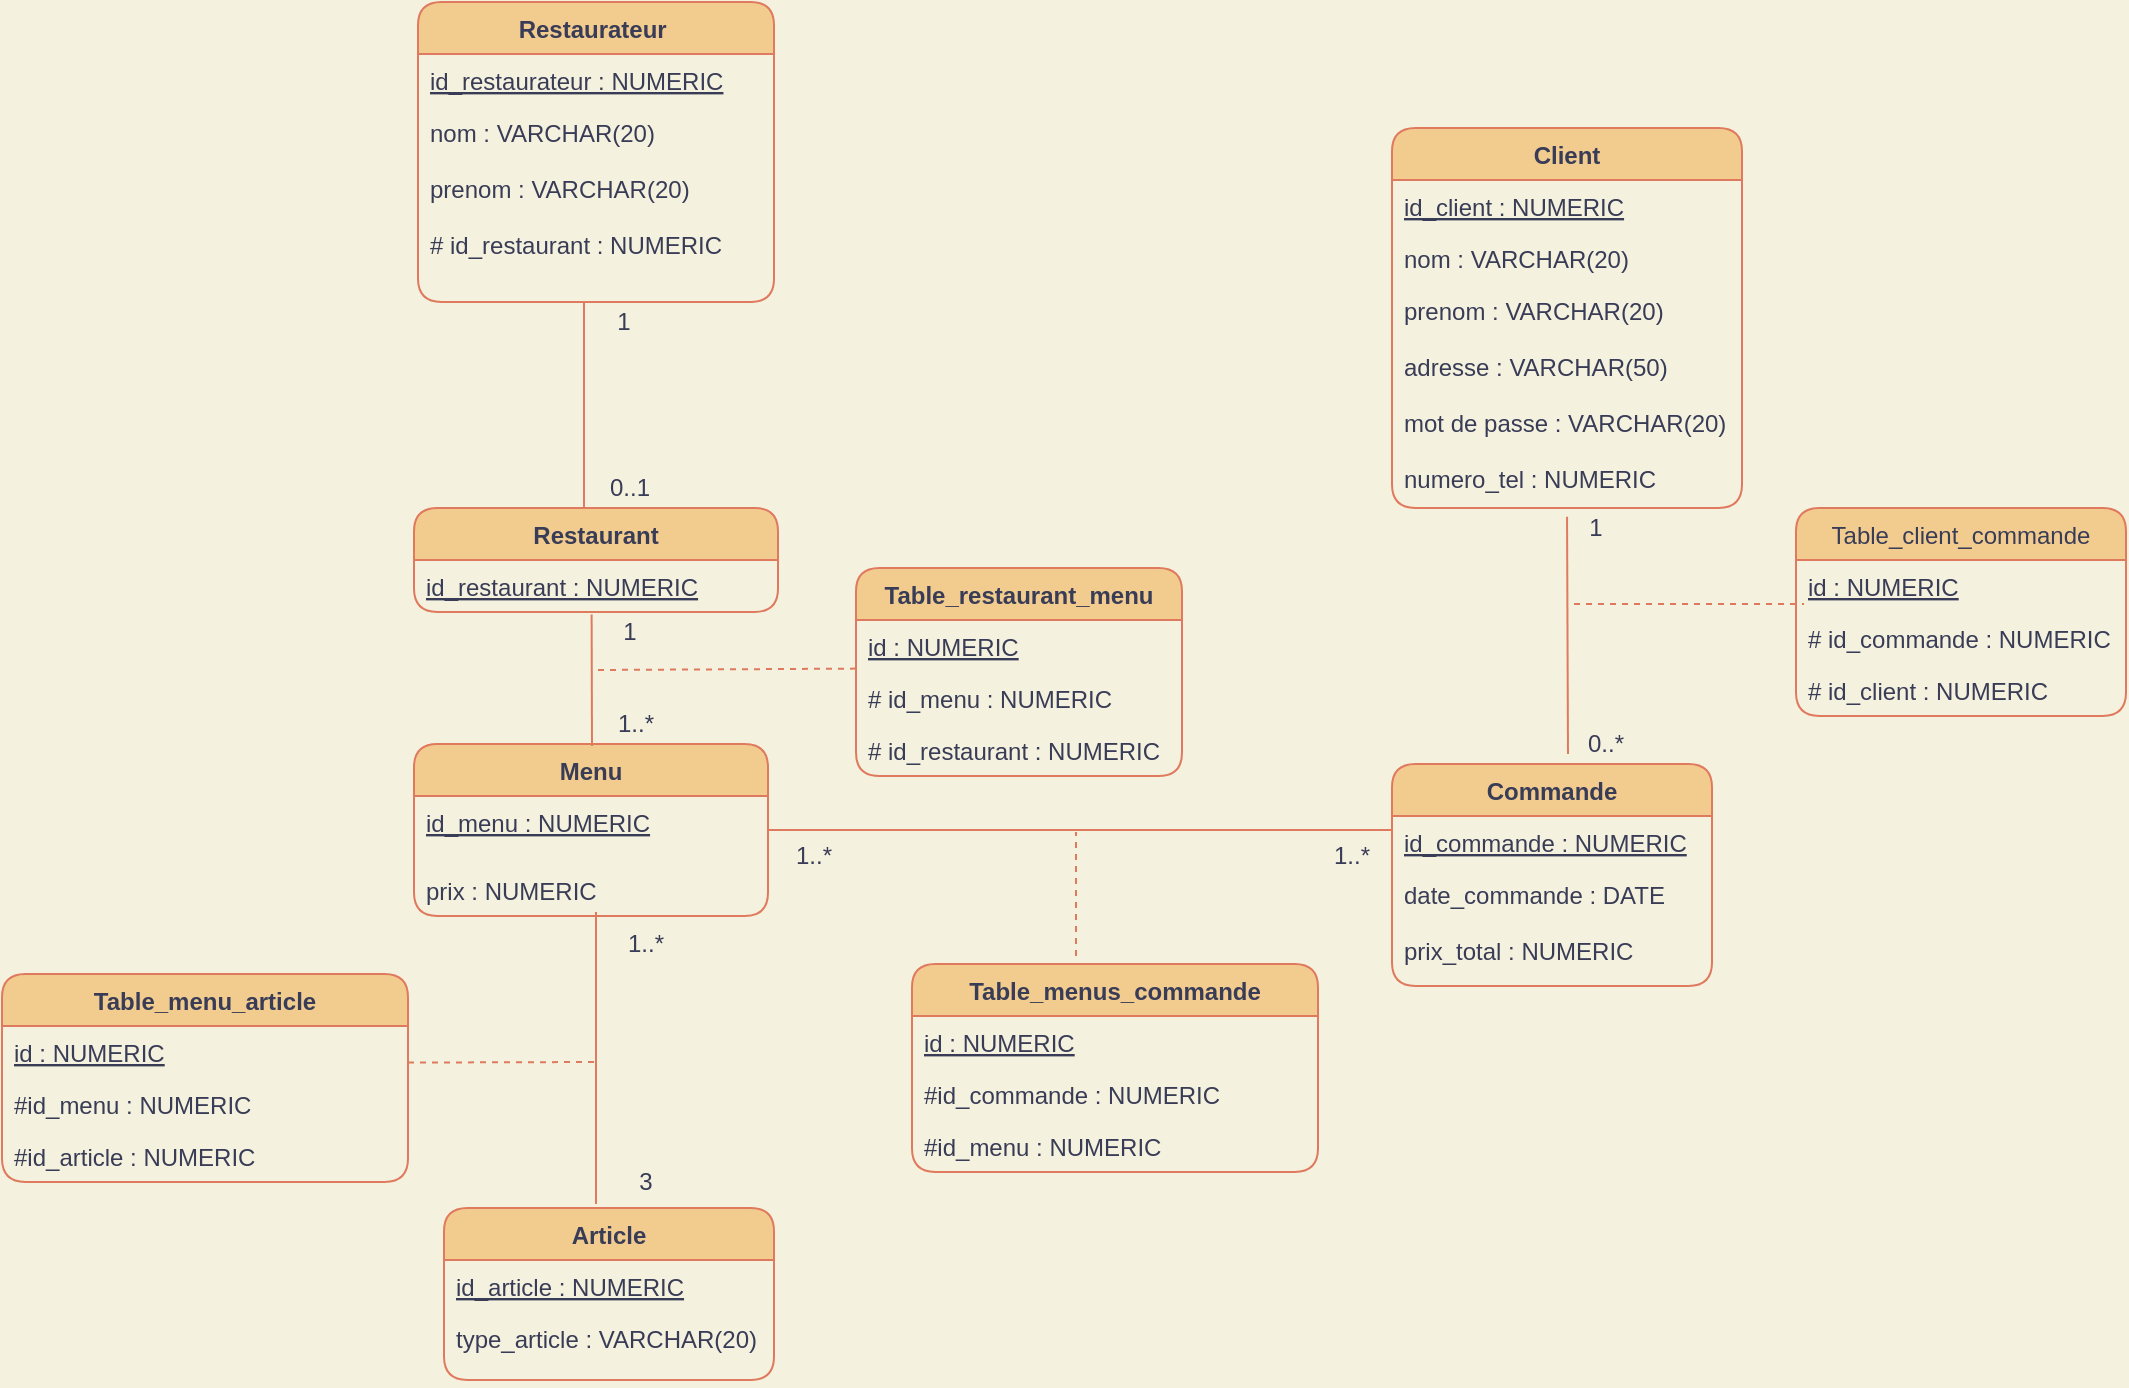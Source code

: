 <mxfile>
    <diagram id="Q9Uin4Dus2TSMiDySBdu" name="Page-1">
        <mxGraphModel dx="1716" dy="590" grid="0" gridSize="10" guides="1" tooltips="1" connect="1" arrows="1" fold="1" page="1" pageScale="1" pageWidth="827" pageHeight="1169" background="#F4F1DE" math="0" shadow="0">
            <root>
                <mxCell id="0"/>
                <mxCell id="1" parent="0"/>
                <mxCell id="2" value="Restaurateur " style="swimlane;fontStyle=1;childLayout=stackLayout;horizontal=1;startSize=26;horizontalStack=0;resizeParent=1;resizeParentMax=0;resizeLast=0;collapsible=1;marginBottom=0;fillColor=#F2CC8F;strokeColor=#E07A5F;fontColor=#393C56;rounded=1;" parent="1" vertex="1">
                    <mxGeometry x="71" y="104" width="178" height="150" as="geometry"/>
                </mxCell>
                <mxCell id="3" value="id_restaurateur : NUMERIC" style="text;strokeColor=none;fillColor=none;align=left;verticalAlign=top;spacingLeft=4;spacingRight=4;overflow=hidden;rotatable=0;points=[[0,0.5],[1,0.5]];portConstraint=eastwest;fontStyle=4;fontColor=#393C56;rounded=1;" parent="2" vertex="1">
                    <mxGeometry y="26" width="178" height="26" as="geometry"/>
                </mxCell>
                <mxCell id="4" value="nom : VARCHAR(20)&#10;&#10;prenom : VARCHAR(20)&#10;&#10;# id_restaurant : NUMERIC" style="text;strokeColor=none;fillColor=none;align=left;verticalAlign=top;spacingLeft=4;spacingRight=4;overflow=hidden;rotatable=0;points=[[0,0.5],[1,0.5]];portConstraint=eastwest;fontColor=#393C56;rounded=1;" parent="2" vertex="1">
                    <mxGeometry y="52" width="178" height="98" as="geometry"/>
                </mxCell>
                <mxCell id="6" value="Client" style="swimlane;fontStyle=1;childLayout=stackLayout;horizontal=1;startSize=26;horizontalStack=0;resizeParent=1;resizeParentMax=0;resizeLast=0;collapsible=1;marginBottom=0;fillColor=#F2CC8F;strokeColor=#E07A5F;fontColor=#393C56;rounded=1;" parent="1" vertex="1">
                    <mxGeometry x="558" y="167" width="175" height="190" as="geometry"/>
                </mxCell>
                <mxCell id="7" value="id_client : NUMERIC" style="text;strokeColor=none;fillColor=none;align=left;verticalAlign=top;spacingLeft=4;spacingRight=4;overflow=hidden;rotatable=0;points=[[0,0.5],[1,0.5]];portConstraint=eastwest;fontStyle=4;fontColor=#393C56;rounded=1;" parent="6" vertex="1">
                    <mxGeometry y="26" width="175" height="26" as="geometry"/>
                </mxCell>
                <mxCell id="8" value="nom : VARCHAR(20)&#10;" style="text;strokeColor=none;fillColor=none;align=left;verticalAlign=top;spacingLeft=4;spacingRight=4;overflow=hidden;rotatable=0;points=[[0,0.5],[1,0.5]];portConstraint=eastwest;fontColor=#393C56;rounded=1;" parent="6" vertex="1">
                    <mxGeometry y="52" width="175" height="26" as="geometry"/>
                </mxCell>
                <mxCell id="9" value="prenom : VARCHAR(20)&#10;&#10;adresse : VARCHAR(50)&#10;&#10;mot de passe : VARCHAR(20)&#10;&#10;numero_tel : NUMERIC" style="text;strokeColor=none;fillColor=none;align=left;verticalAlign=top;spacingLeft=4;spacingRight=4;overflow=hidden;rotatable=0;points=[[0,0.5],[1,0.5]];portConstraint=eastwest;fontColor=#393C56;rounded=1;" parent="6" vertex="1">
                    <mxGeometry y="78" width="175" height="112" as="geometry"/>
                </mxCell>
                <mxCell id="27" value="Commande" style="swimlane;fontStyle=1;childLayout=stackLayout;horizontal=1;startSize=26;horizontalStack=0;resizeParent=1;resizeParentMax=0;resizeLast=0;collapsible=1;marginBottom=0;fillColor=#F2CC8F;strokeColor=#E07A5F;fontColor=#393C56;rounded=1;" parent="1" vertex="1">
                    <mxGeometry x="558" y="485" width="160" height="111" as="geometry"/>
                </mxCell>
                <mxCell id="114" value="id_commande : NUMERIC" style="text;strokeColor=none;fillColor=none;align=left;verticalAlign=top;spacingLeft=4;spacingRight=4;overflow=hidden;rotatable=0;points=[[0,0.5],[1,0.5]];portConstraint=eastwest;fontStyle=4;fontColor=#393C56;rounded=1;" parent="27" vertex="1">
                    <mxGeometry y="26" width="160" height="26" as="geometry"/>
                </mxCell>
                <mxCell id="28" value="date_commande : DATE&#10;&#10;prix_total : NUMERIC&#10;" style="text;strokeColor=none;fillColor=none;align=left;verticalAlign=top;spacingLeft=4;spacingRight=4;overflow=hidden;rotatable=0;points=[[0,0.5],[1,0.5]];portConstraint=eastwest;fontStyle=0;fontColor=#393C56;rounded=1;" parent="27" vertex="1">
                    <mxGeometry y="52" width="160" height="59" as="geometry"/>
                </mxCell>
                <mxCell id="63" value="Menu" style="swimlane;fontStyle=1;childLayout=stackLayout;horizontal=1;startSize=26;horizontalStack=0;resizeParent=1;resizeParentMax=0;resizeLast=0;collapsible=1;marginBottom=0;fillColor=#F2CC8F;strokeColor=#E07A5F;fontColor=#393C56;rounded=1;" parent="1" vertex="1">
                    <mxGeometry x="69" y="475" width="177" height="86" as="geometry"/>
                </mxCell>
                <mxCell id="64" value="id_menu : NUMERIC" style="text;strokeColor=none;fillColor=none;align=left;verticalAlign=top;spacingLeft=4;spacingRight=4;overflow=hidden;rotatable=0;points=[[0,0.5],[1,0.5]];portConstraint=eastwest;fontStyle=4;fontColor=#393C56;rounded=1;" parent="63" vertex="1">
                    <mxGeometry y="26" width="177" height="34" as="geometry"/>
                </mxCell>
                <mxCell id="65" value="prix : NUMERIC" style="text;strokeColor=none;fillColor=none;align=left;verticalAlign=top;spacingLeft=4;spacingRight=4;overflow=hidden;rotatable=0;points=[[0,0.5],[1,0.5]];portConstraint=eastwest;fontColor=#393C56;rounded=1;" parent="63" vertex="1">
                    <mxGeometry y="60" width="177" height="26" as="geometry"/>
                </mxCell>
                <mxCell id="67" value="Article" style="swimlane;fontStyle=1;childLayout=stackLayout;horizontal=1;startSize=26;horizontalStack=0;resizeParent=1;resizeParentMax=0;resizeLast=0;collapsible=1;marginBottom=0;fillColor=#F2CC8F;strokeColor=#E07A5F;fontColor=#393C56;rounded=1;" parent="1" vertex="1">
                    <mxGeometry x="84" y="707" width="165" height="86" as="geometry"/>
                </mxCell>
                <mxCell id="117" value="id_article : NUMERIC" style="text;strokeColor=none;fillColor=none;align=left;verticalAlign=top;spacingLeft=4;spacingRight=4;overflow=hidden;rotatable=0;points=[[0,0.5],[1,0.5]];portConstraint=eastwest;fontStyle=4;fontColor=#393C56;rounded=1;" parent="67" vertex="1">
                    <mxGeometry y="26" width="165" height="26" as="geometry"/>
                </mxCell>
                <mxCell id="68" value="type_article : VARCHAR(20)" style="text;strokeColor=none;fillColor=none;align=left;verticalAlign=top;spacingLeft=4;spacingRight=4;overflow=hidden;rotatable=0;points=[[0,0.5],[1,0.5]];portConstraint=eastwest;fontStyle=0;fontColor=#393C56;rounded=1;" parent="67" vertex="1">
                    <mxGeometry y="52" width="165" height="34" as="geometry"/>
                </mxCell>
                <mxCell id="81" value="" style="endArrow=none;html=1;strokeColor=#E07A5F;fontColor=#393C56;entryX=0;entryY=0;entryDx=0;entryDy=0;labelBackgroundColor=#F4F1DE;" parent="1" target="82" edge="1">
                    <mxGeometry width="50" height="50" relative="1" as="geometry">
                        <mxPoint x="154" y="368" as="sourcePoint"/>
                        <mxPoint x="200" y="270" as="targetPoint"/>
                        <Array as="points"/>
                    </mxGeometry>
                </mxCell>
                <mxCell id="82" value="1" style="text;html=1;strokeColor=none;fillColor=none;align=center;verticalAlign=middle;whiteSpace=wrap;fontColor=#393C56;rounded=1;" parent="1" vertex="1">
                    <mxGeometry x="154" y="254" width="40" height="20" as="geometry"/>
                </mxCell>
                <mxCell id="84" value="0..1" style="text;html=1;strokeColor=none;fillColor=none;align=center;verticalAlign=middle;whiteSpace=wrap;fontColor=#393C56;rounded=1;" parent="1" vertex="1">
                    <mxGeometry x="200" y="357" width="40" height="20" as="geometry"/>
                </mxCell>
                <mxCell id="85" value="1" style="text;html=1;strokeColor=none;fillColor=none;align=center;verticalAlign=middle;whiteSpace=wrap;fontColor=#393C56;rounded=1;" parent="1" vertex="1">
                    <mxGeometry x="640" y="357" width="40" height="20" as="geometry"/>
                </mxCell>
                <mxCell id="87" value="0..*" style="text;html=1;strokeColor=none;fillColor=none;align=center;verticalAlign=middle;whiteSpace=wrap;fontColor=#393C56;rounded=1;" parent="1" vertex="1">
                    <mxGeometry x="645" y="465" width="40" height="20" as="geometry"/>
                </mxCell>
                <mxCell id="95" value="" style="endArrow=none;html=1;entryX=0;entryY=0.269;entryDx=0;entryDy=0;strokeColor=#E07A5F;fontColor=#393C56;labelBackgroundColor=#F4F1DE;exitX=1;exitY=0.5;exitDx=0;exitDy=0;entryPerimeter=0;" parent="1" target="114" edge="1" source="64">
                    <mxGeometry width="50" height="50" relative="1" as="geometry">
                        <mxPoint x="260" y="558" as="sourcePoint"/>
                        <mxPoint x="330" y="546" as="targetPoint"/>
                        <Array as="points">
                            <mxPoint x="337" y="518"/>
                        </Array>
                    </mxGeometry>
                </mxCell>
                <mxCell id="97" value="1..*" style="text;html=1;strokeColor=none;fillColor=none;align=center;verticalAlign=middle;whiteSpace=wrap;fontColor=#393C56;rounded=1;" parent="1" vertex="1">
                    <mxGeometry x="518" y="521" width="40" height="20" as="geometry"/>
                </mxCell>
                <mxCell id="98" value="" style="endArrow=none;html=1;strokeColor=#E07A5F;fontColor=#393C56;labelBackgroundColor=#F4F1DE;" parent="1" edge="1">
                    <mxGeometry width="50" height="50" relative="1" as="geometry">
                        <mxPoint x="160" y="705" as="sourcePoint"/>
                        <mxPoint x="160" y="559" as="targetPoint"/>
                    </mxGeometry>
                </mxCell>
                <mxCell id="102" value="1..*" style="text;html=1;strokeColor=none;fillColor=none;align=center;verticalAlign=middle;whiteSpace=wrap;fontColor=#393C56;rounded=1;" parent="1" vertex="1">
                    <mxGeometry x="165" y="565" width="40" height="20" as="geometry"/>
                </mxCell>
                <mxCell id="104" value="3" style="text;html=1;strokeColor=none;fillColor=none;align=center;verticalAlign=middle;whiteSpace=wrap;fontColor=#393C56;rounded=1;" parent="1" vertex="1">
                    <mxGeometry x="165" y="684" width="40" height="20" as="geometry"/>
                </mxCell>
                <mxCell id="110" value="1..*" style="text;html=1;strokeColor=none;fillColor=none;align=center;verticalAlign=middle;whiteSpace=wrap;fontColor=#393C56;rounded=1;" parent="1" vertex="1">
                    <mxGeometry x="249" y="521" width="40" height="20" as="geometry"/>
                </mxCell>
                <mxCell id="111" value="1" style="text;html=1;strokeColor=none;fillColor=none;align=center;verticalAlign=middle;whiteSpace=wrap;fontColor=#393C56;rounded=1;" parent="1" vertex="1">
                    <mxGeometry x="157" y="409" width="40" height="20" as="geometry"/>
                </mxCell>
                <mxCell id="122" value="Table_menus_commande" style="swimlane;fontStyle=1;childLayout=stackLayout;horizontal=1;startSize=26;horizontalStack=0;resizeParent=1;resizeParentMax=0;resizeLast=0;collapsible=1;marginBottom=0;sketch=0;strokeColor=#E07A5F;fillColor=#F2CC8F;fontColor=#393C56;rounded=1;" parent="1" vertex="1">
                    <mxGeometry x="318" y="585" width="203" height="104" as="geometry"/>
                </mxCell>
                <mxCell id="123" value="id : NUMERIC" style="text;strokeColor=none;fillColor=none;align=left;verticalAlign=top;spacingLeft=4;spacingRight=4;overflow=hidden;rotatable=0;points=[[0,0.5],[1,0.5]];portConstraint=eastwest;labelBackgroundColor=none;labelBorderColor=none;fontColor=#393C56;fontStyle=4;rounded=1;" parent="122" vertex="1">
                    <mxGeometry y="26" width="203" height="26" as="geometry"/>
                </mxCell>
                <mxCell id="124" value="#id_commande : NUMERIC" style="text;strokeColor=none;fillColor=none;align=left;verticalAlign=top;spacingLeft=4;spacingRight=4;overflow=hidden;rotatable=0;points=[[0,0.5],[1,0.5]];portConstraint=eastwest;fontColor=#393C56;rounded=1;" parent="122" vertex="1">
                    <mxGeometry y="52" width="203" height="26" as="geometry"/>
                </mxCell>
                <mxCell id="125" value="#id_menu : NUMERIC" style="text;strokeColor=none;fillColor=none;align=left;verticalAlign=top;spacingLeft=4;spacingRight=4;overflow=hidden;rotatable=0;points=[[0,0.5],[1,0.5]];portConstraint=eastwest;fontColor=#393C56;rounded=1;" parent="122" vertex="1">
                    <mxGeometry y="78" width="203" height="26" as="geometry"/>
                </mxCell>
                <mxCell id="135" style="edgeStyle=orthogonalEdgeStyle;curved=0;sketch=0;orthogonalLoop=1;jettySize=auto;html=1;exitX=0.5;exitY=1;exitDx=0;exitDy=0;fontColor=#393C56;strokeColor=#E07A5F;fillColor=#F2CC8F;labelBackgroundColor=#F4F1DE;" parent="1" source="111" target="111" edge="1">
                    <mxGeometry relative="1" as="geometry"/>
                </mxCell>
                <mxCell id="137" value="Table_restaurant_menu" style="swimlane;fontStyle=1;childLayout=stackLayout;horizontal=1;startSize=26;horizontalStack=0;resizeParent=1;resizeParentMax=0;resizeLast=0;collapsible=1;marginBottom=0;labelBackgroundColor=none;sketch=0;fontColor=#393C56;strokeColor=#E07A5F;fillColor=#F2CC8F;rounded=1;" parent="1" vertex="1">
                    <mxGeometry x="290" y="387" width="163" height="104" as="geometry"/>
                </mxCell>
                <mxCell id="138" value="id : NUMERIC" style="text;strokeColor=none;fillColor=none;align=left;verticalAlign=top;spacingLeft=4;spacingRight=4;overflow=hidden;rotatable=0;points=[[0,0.5],[1,0.5]];portConstraint=eastwest;fontColor=#393C56;fontStyle=4;rounded=1;" parent="137" vertex="1">
                    <mxGeometry y="26" width="163" height="26" as="geometry"/>
                </mxCell>
                <mxCell id="139" value="# id_menu : NUMERIC" style="text;strokeColor=none;fillColor=none;align=left;verticalAlign=top;spacingLeft=4;spacingRight=4;overflow=hidden;rotatable=0;points=[[0,0.5],[1,0.5]];portConstraint=eastwest;fontColor=#393C56;rounded=1;" parent="137" vertex="1">
                    <mxGeometry y="52" width="163" height="26" as="geometry"/>
                </mxCell>
                <mxCell id="140" value="# id_restaurant : NUMERIC" style="text;strokeColor=none;fillColor=none;align=left;verticalAlign=top;spacingLeft=4;spacingRight=4;overflow=hidden;rotatable=0;points=[[0,0.5],[1,0.5]];portConstraint=eastwest;fontColor=#393C56;rounded=1;" parent="137" vertex="1">
                    <mxGeometry y="78" width="163" height="26" as="geometry"/>
                </mxCell>
                <mxCell id="141" value="Restaurant" style="swimlane;fontStyle=1;childLayout=stackLayout;horizontal=1;startSize=26;horizontalStack=0;resizeParent=1;resizeParentMax=0;resizeLast=0;collapsible=1;marginBottom=0;labelBackgroundColor=none;sketch=0;strokeColor=#E07A5F;fillColor=#F2CC8F;fontColor=#393C56;rounded=1;" parent="1" vertex="1">
                    <mxGeometry x="69" y="357" width="182" height="52" as="geometry"/>
                </mxCell>
                <mxCell id="142" value="id_restaurant : NUMERIC" style="text;strokeColor=none;fillColor=none;align=left;verticalAlign=top;spacingLeft=4;spacingRight=4;overflow=hidden;rotatable=0;points=[[0,0.5],[1,0.5]];portConstraint=eastwest;fontColor=#393C56;fontStyle=4;rounded=1;" parent="141" vertex="1">
                    <mxGeometry y="26" width="182" height="26" as="geometry"/>
                </mxCell>
                <mxCell id="146" value="1..*" style="text;html=1;strokeColor=none;fillColor=none;align=center;verticalAlign=middle;whiteSpace=wrap;labelBackgroundColor=none;sketch=0;fontColor=#393C56;rounded=1;" parent="1" vertex="1">
                    <mxGeometry x="160" y="455" width="40" height="20" as="geometry"/>
                </mxCell>
                <mxCell id="151" value="" style="endArrow=none;html=1;fontColor=#393C56;strokeColor=#E07A5F;fillColor=#F2CC8F;entryX=0.138;entryY=0.218;entryDx=0;entryDy=0;entryPerimeter=0;labelBackgroundColor=#F4F1DE;" parent="1" target="85" edge="1">
                    <mxGeometry width="50" height="50" relative="1" as="geometry">
                        <mxPoint x="646" y="480" as="sourcePoint"/>
                        <mxPoint x="622" y="415" as="targetPoint"/>
                        <Array as="points"/>
                    </mxGeometry>
                </mxCell>
                <mxCell id="152" style="edgeStyle=orthogonalEdgeStyle;curved=0;sketch=0;orthogonalLoop=1;jettySize=auto;html=1;exitX=0.5;exitY=1;exitDx=0;exitDy=0;fontColor=#393C56;strokeColor=#E07A5F;fillColor=#F2CC8F;labelBackgroundColor=#F4F1DE;" parent="1" source="146" target="146" edge="1">
                    <mxGeometry relative="1" as="geometry"/>
                </mxCell>
                <mxCell id="153" value="" style="endArrow=none;html=1;fontColor=#393C56;strokeColor=#E07A5F;fillColor=#F2CC8F;labelBackgroundColor=#F4F1DE;entryX=0.488;entryY=1.048;entryDx=0;entryDy=0;entryPerimeter=0;" parent="1" edge="1" target="142">
                    <mxGeometry width="50" height="50" relative="1" as="geometry">
                        <mxPoint x="158" y="476" as="sourcePoint"/>
                        <mxPoint x="154" y="412" as="targetPoint"/>
                        <Array as="points"/>
                    </mxGeometry>
                </mxCell>
                <mxCell id="155" value="" style="endArrow=none;dashed=1;html=1;fontColor=#393C56;strokeColor=#E07A5F;fillColor=#F2CC8F;entryX=-0.003;entryY=0.935;entryDx=0;entryDy=0;entryPerimeter=0;labelBackgroundColor=#F4F1DE;" parent="1" target="138" edge="1">
                    <mxGeometry width="50" height="50" relative="1" as="geometry">
                        <mxPoint x="161" y="438" as="sourcePoint"/>
                        <mxPoint x="240" y="450" as="targetPoint"/>
                        <Array as="points"/>
                    </mxGeometry>
                </mxCell>
                <mxCell id="158" value="" style="endArrow=none;dashed=1;html=1;fontColor=#393C56;strokeColor=#E07A5F;fillColor=#F2CC8F;labelBackgroundColor=#F4F1DE;" parent="1" edge="1">
                    <mxGeometry width="50" height="50" relative="1" as="geometry">
                        <mxPoint x="400" y="581" as="sourcePoint"/>
                        <mxPoint x="400" y="519" as="targetPoint"/>
                    </mxGeometry>
                </mxCell>
                <mxCell id="160" value="Table_client_commande" style="swimlane;fontStyle=0;childLayout=stackLayout;horizontal=1;startSize=26;horizontalStack=0;resizeParent=1;resizeParentMax=0;resizeLast=0;collapsible=1;marginBottom=0;labelBackgroundColor=none;sketch=0;fontColor=#393C56;strokeColor=#E07A5F;fillColor=#F2CC8F;rounded=1;" parent="1" vertex="1">
                    <mxGeometry x="760" y="357" width="165" height="104" as="geometry"/>
                </mxCell>
                <mxCell id="161" value="id : NUMERIC" style="text;strokeColor=none;fillColor=none;align=left;verticalAlign=top;spacingLeft=4;spacingRight=4;overflow=hidden;rotatable=0;points=[[0,0.5],[1,0.5]];portConstraint=eastwest;fontColor=#393C56;rounded=1;fontStyle=4" parent="160" vertex="1">
                    <mxGeometry y="26" width="165" height="26" as="geometry"/>
                </mxCell>
                <mxCell id="162" value="# id_commande : NUMERIC" style="text;strokeColor=none;fillColor=none;align=left;verticalAlign=top;spacingLeft=4;spacingRight=4;overflow=hidden;rotatable=0;points=[[0,0.5],[1,0.5]];portConstraint=eastwest;fontColor=#393C56;rounded=1;" parent="160" vertex="1">
                    <mxGeometry y="52" width="165" height="26" as="geometry"/>
                </mxCell>
                <mxCell id="163" value="# id_client : NUMERIC" style="text;strokeColor=none;fillColor=none;align=left;verticalAlign=top;spacingLeft=4;spacingRight=4;overflow=hidden;rotatable=0;points=[[0,0.5],[1,0.5]];portConstraint=eastwest;fontColor=#393C56;rounded=1;" parent="160" vertex="1">
                    <mxGeometry y="78" width="165" height="26" as="geometry"/>
                </mxCell>
                <mxCell id="164" value="" style="endArrow=none;dashed=1;html=1;fontColor=#393C56;strokeColor=#E07A5F;fillColor=#F2CC8F;labelBackgroundColor=#F4F1DE;" parent="1" edge="1">
                    <mxGeometry width="50" height="50" relative="1" as="geometry">
                        <mxPoint x="649" y="405" as="sourcePoint"/>
                        <mxPoint x="764" y="405" as="targetPoint"/>
                    </mxGeometry>
                </mxCell>
                <mxCell id="178" value="0..1" style="text;html=1;strokeColor=none;fillColor=none;align=center;verticalAlign=middle;whiteSpace=wrap;labelBackgroundColor=none;sketch=0;fontColor=#393C56;rounded=1;" parent="1" vertex="1">
                    <mxGeometry x="157" y="337" width="40" height="20" as="geometry"/>
                </mxCell>
                <mxCell id="185" value="" style="endArrow=none;dashed=1;html=1;fontColor=#393C56;strokeColor=#E07A5F;fillColor=#F2CC8F;exitX=1;exitY=-0.297;exitDx=0;exitDy=0;exitPerimeter=0;labelBackgroundColor=#F4F1DE;" parent="1" source="190" edge="1">
                    <mxGeometry width="50" height="50" relative="1" as="geometry">
                        <mxPoint x="120" y="657" as="sourcePoint"/>
                        <mxPoint x="159" y="634" as="targetPoint"/>
                    </mxGeometry>
                </mxCell>
                <mxCell id="188" value="Table_menu_article" style="swimlane;fontStyle=1;childLayout=stackLayout;horizontal=1;startSize=26;horizontalStack=0;resizeParent=1;resizeParentMax=0;resizeLast=0;collapsible=1;marginBottom=0;sketch=0;strokeColor=#E07A5F;fillColor=#F2CC8F;fontColor=#393C56;rounded=1;" parent="1" vertex="1">
                    <mxGeometry x="-137" y="590" width="203" height="104" as="geometry"/>
                </mxCell>
                <mxCell id="189" value="id : NUMERIC" style="text;strokeColor=none;fillColor=none;align=left;verticalAlign=top;spacingLeft=4;spacingRight=4;overflow=hidden;rotatable=0;points=[[0,0.5],[1,0.5]];portConstraint=eastwest;labelBackgroundColor=none;labelBorderColor=none;fontColor=#393C56;fontStyle=4;rounded=1;" parent="188" vertex="1">
                    <mxGeometry y="26" width="203" height="26" as="geometry"/>
                </mxCell>
                <mxCell id="190" value="#id_menu : NUMERIC" style="text;strokeColor=none;fillColor=none;align=left;verticalAlign=top;spacingLeft=4;spacingRight=4;overflow=hidden;rotatable=0;points=[[0,0.5],[1,0.5]];portConstraint=eastwest;fontColor=#393C56;rounded=1;" parent="188" vertex="1">
                    <mxGeometry y="52" width="203" height="26" as="geometry"/>
                </mxCell>
                <mxCell id="191" value="#id_article : NUMERIC" style="text;strokeColor=none;fillColor=none;align=left;verticalAlign=top;spacingLeft=4;spacingRight=4;overflow=hidden;rotatable=0;points=[[0,0.5],[1,0.5]];portConstraint=eastwest;fontColor=#393C56;rounded=1;" parent="188" vertex="1">
                    <mxGeometry y="78" width="203" height="26" as="geometry"/>
                </mxCell>
            </root>
        </mxGraphModel>
    </diagram>
</mxfile>